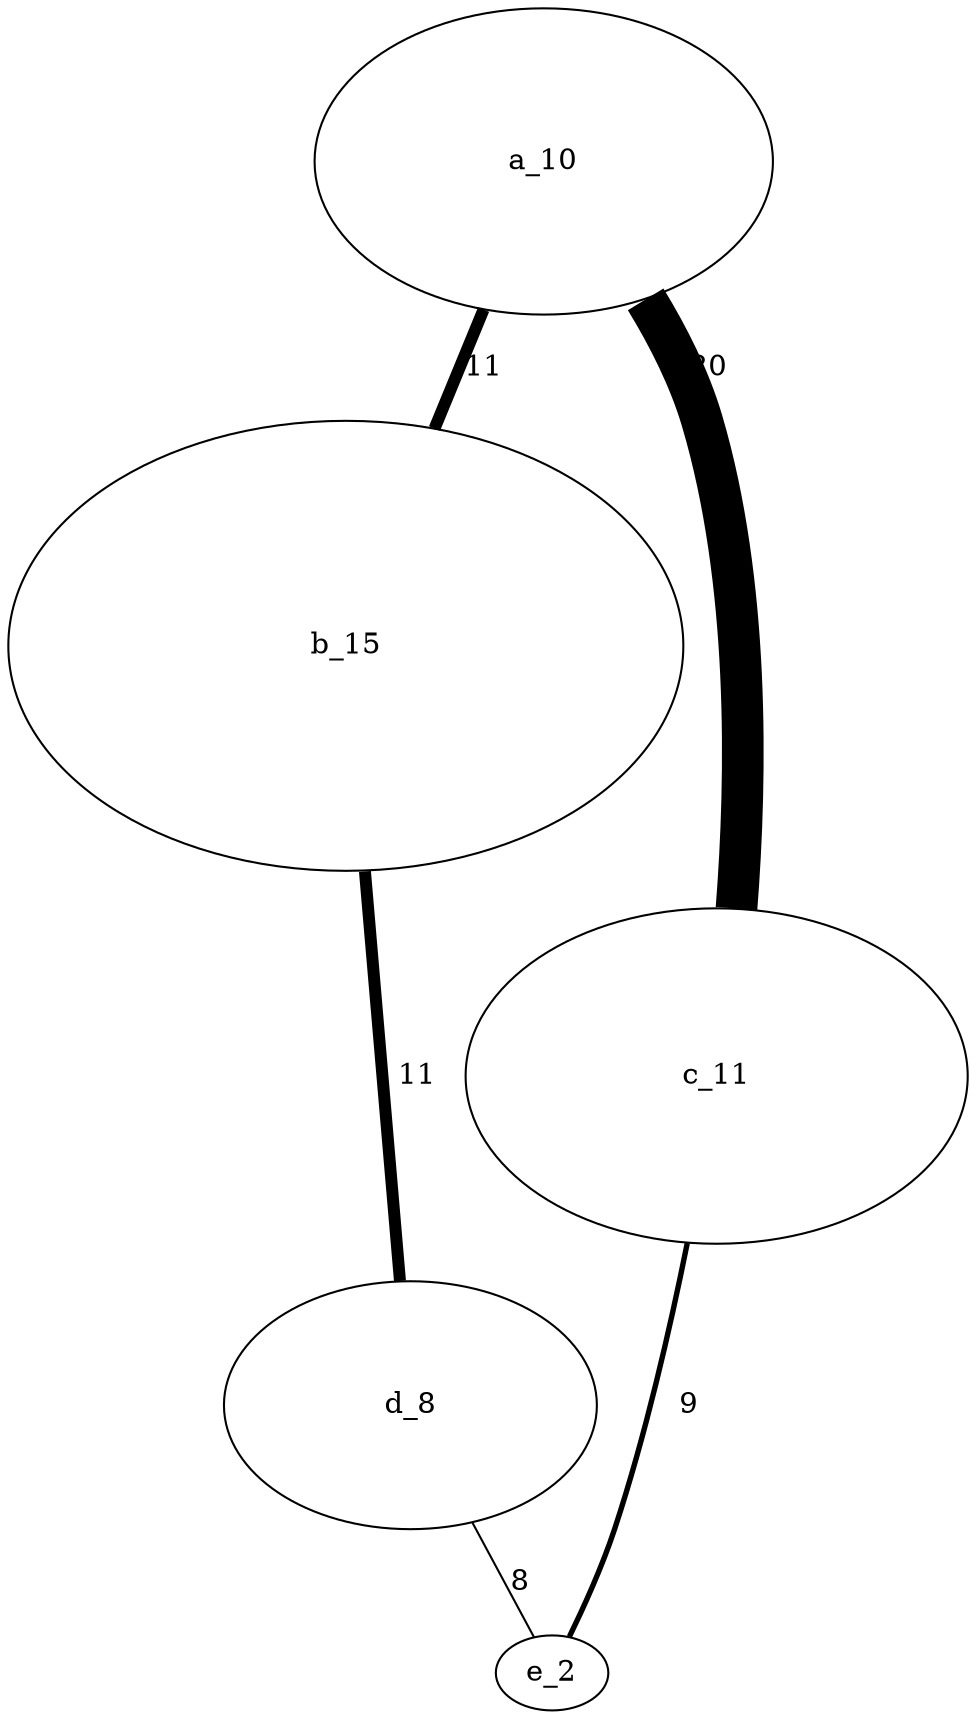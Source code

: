 digraph G {
  edge [dir=none]
n_2 [label="a_10" height=2.0384615385 width=3.05769230775 style="setlinewidth(1)" ]
n_3 [label="b_15" height=3.0 width=4.5 style="setlinewidth(1)" ]
n_4 [label="c_11" height=2.2307692305 width=3.34615384575 style="setlinewidth(1)" ]
n_5 [label="d_8" height=1.6538461535 width=2.48076923025 style="setlinewidth(1)" ]
n_6 [label="e_2" height=0.5 width=0.75 style="setlinewidth(1)" ]
n_2 -> n_3 [label="11" style="setlinewidth(5.75)" ]
n_2 -> n_4 [label="20" style="setlinewidth(20)" ]
n_3 -> n_5 [label="11" style="setlinewidth(5.75)" ]
n_4 -> n_6 [label="9" style="setlinewidth(2.583333333)" ]
n_5 -> n_6 [label="8" style="setlinewidth(1)" ]
}
